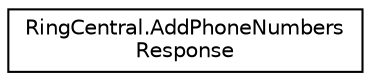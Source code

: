 digraph "Graphical Class Hierarchy"
{
 // LATEX_PDF_SIZE
  edge [fontname="Helvetica",fontsize="10",labelfontname="Helvetica",labelfontsize="10"];
  node [fontname="Helvetica",fontsize="10",shape=record];
  rankdir="LR";
  Node0 [label="RingCentral.AddPhoneNumbers\lResponse",height=0.2,width=0.4,color="black", fillcolor="white", style="filled",URL="$classRingCentral_1_1AddPhoneNumbersResponse.html",tooltip=" "];
}
